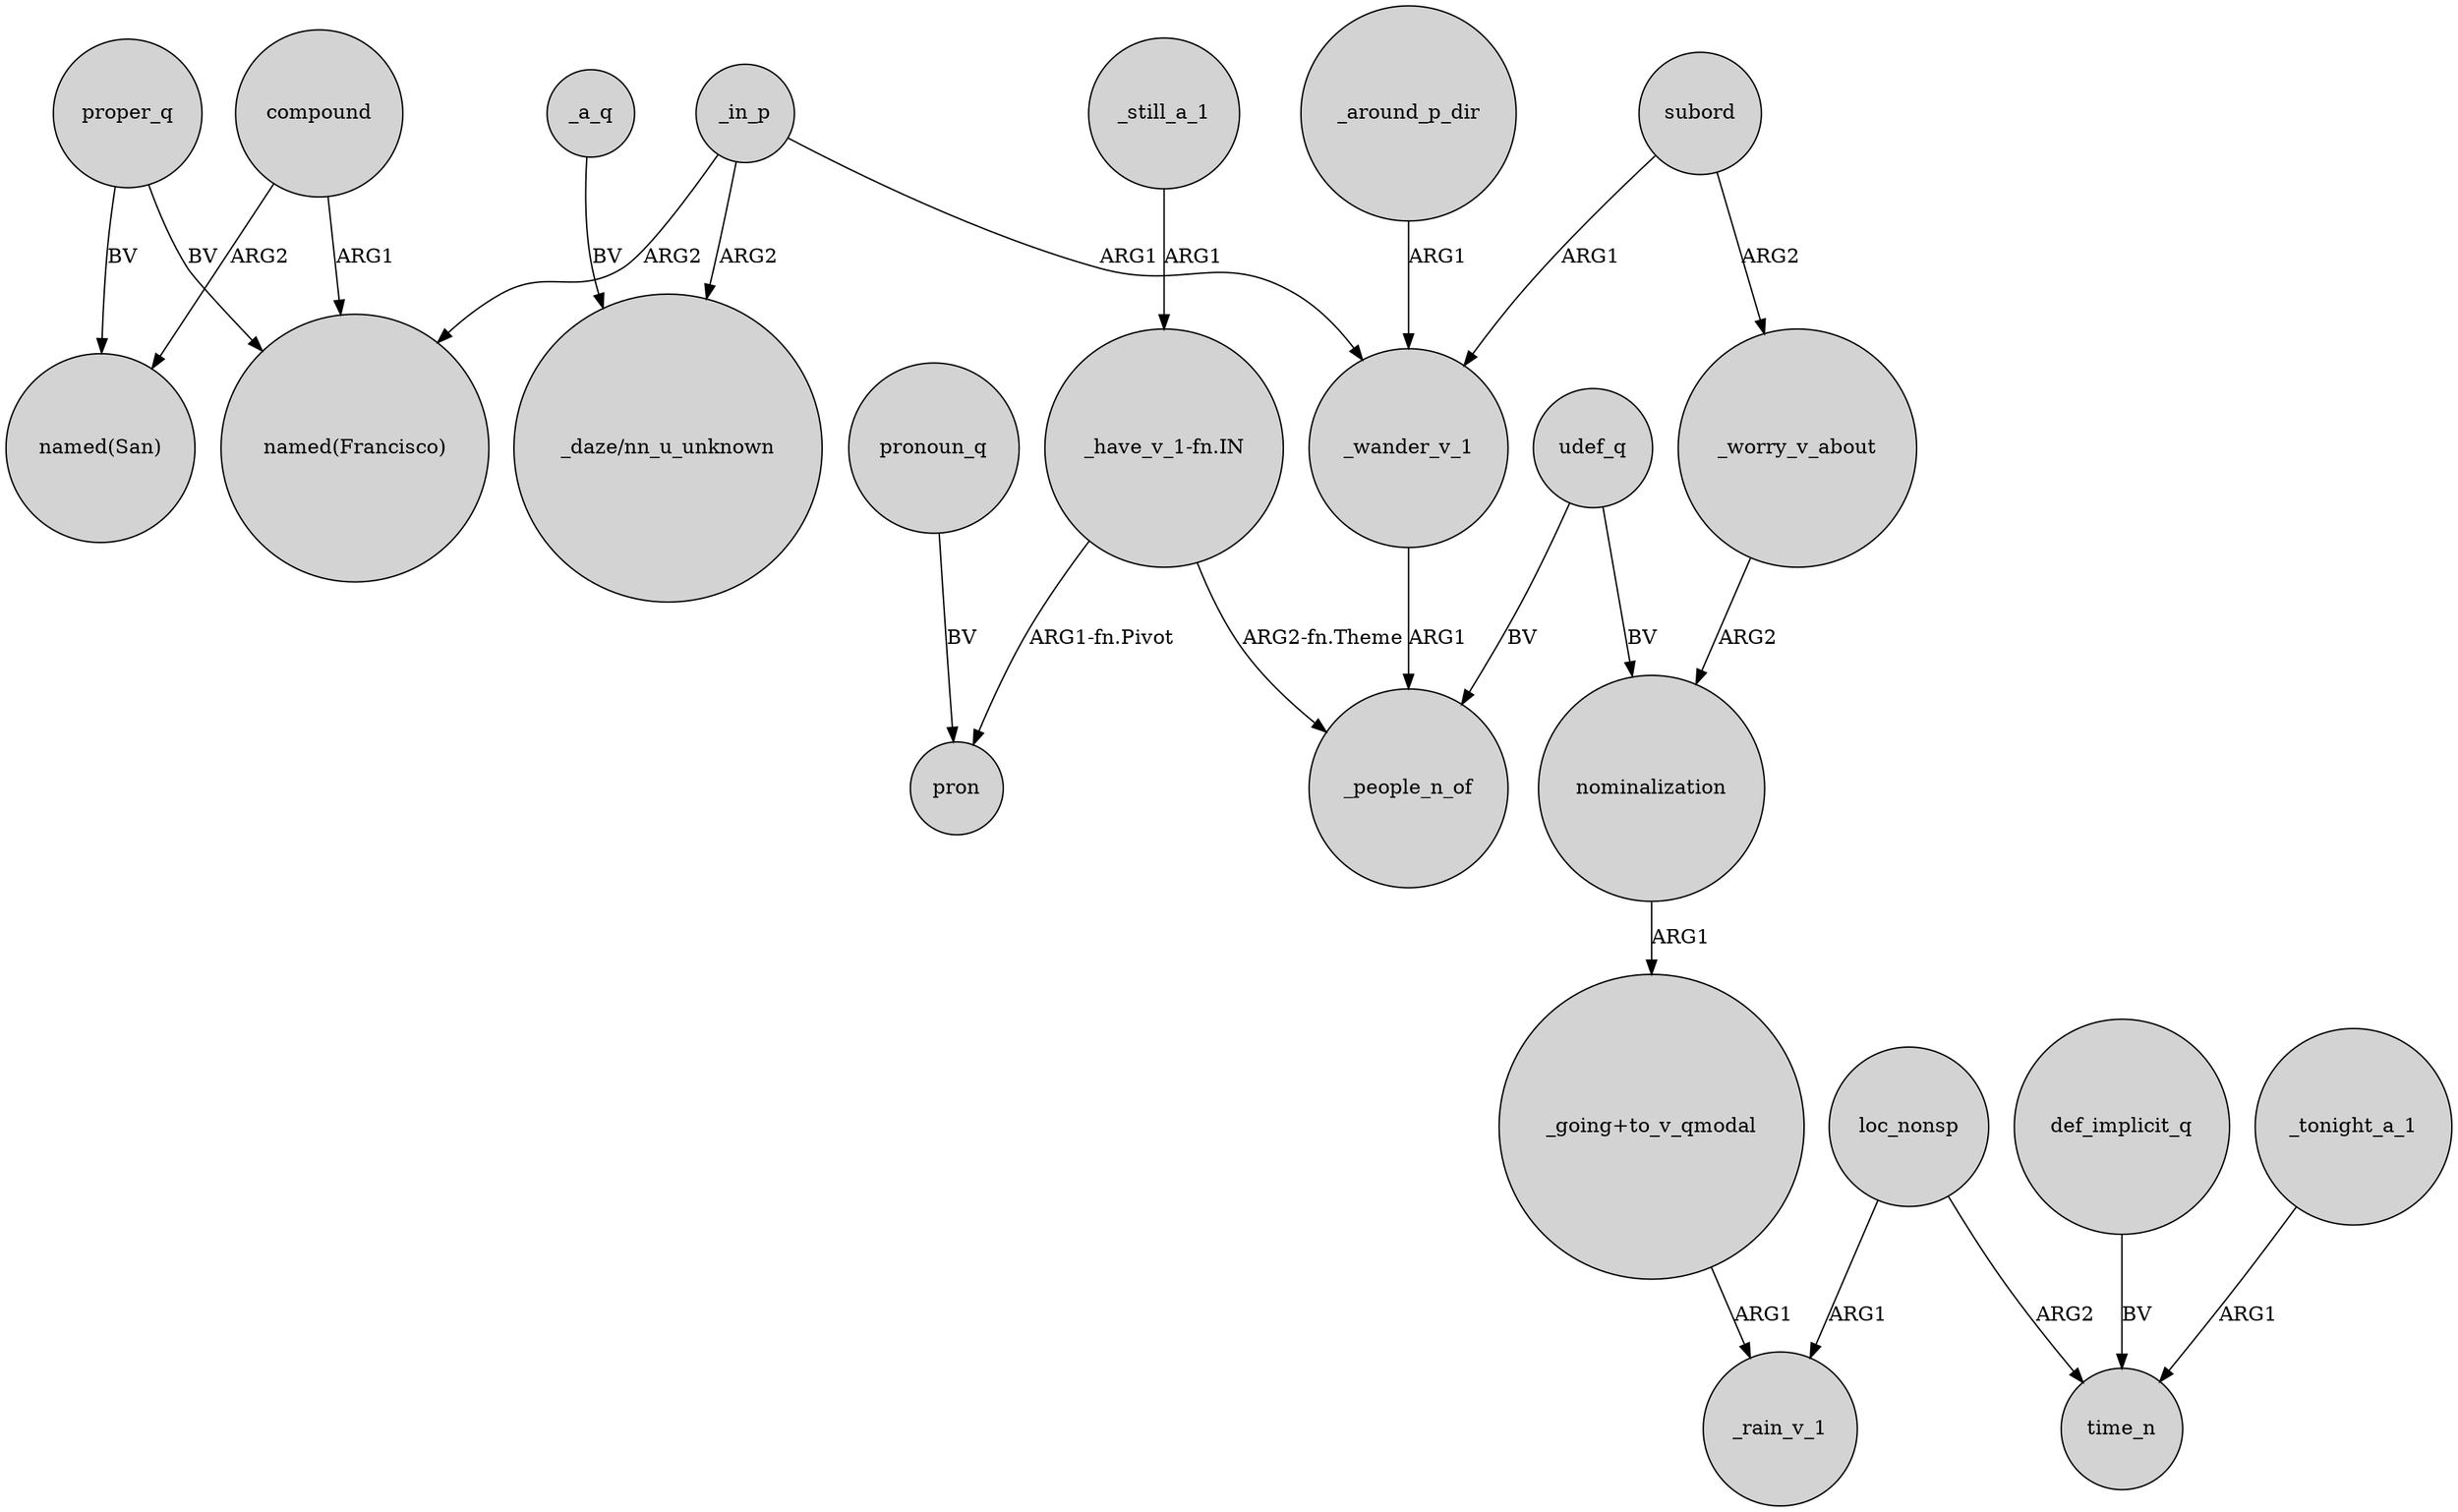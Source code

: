digraph {
	node [shape=circle style=filled]
	proper_q -> "named(Francisco)" [label=BV]
	compound -> "named(San)" [label=ARG2]
	"_going+to_v_qmodal" -> _rain_v_1 [label=ARG1]
	_worry_v_about -> nominalization [label=ARG2]
	"_have_v_1-fn.IN" -> pron [label="ARG1-fn.Pivot"]
	_still_a_1 -> "_have_v_1-fn.IN" [label=ARG1]
	loc_nonsp -> time_n [label=ARG2]
	_tonight_a_1 -> time_n [label=ARG1]
	_a_q -> "_daze/nn_u_unknown" [label=BV]
	pronoun_q -> pron [label=BV]
	udef_q -> _people_n_of [label=BV]
	"_have_v_1-fn.IN" -> _people_n_of [label="ARG2-fn.Theme"]
	subord -> _worry_v_about [label=ARG2]
	_in_p -> "named(Francisco)" [label=ARG2]
	compound -> "named(Francisco)" [label=ARG1]
	_in_p -> _wander_v_1 [label=ARG1]
	udef_q -> nominalization [label=BV]
	_in_p -> "_daze/nn_u_unknown" [label=ARG2]
	_wander_v_1 -> _people_n_of [label=ARG1]
	loc_nonsp -> _rain_v_1 [label=ARG1]
	proper_q -> "named(San)" [label=BV]
	subord -> _wander_v_1 [label=ARG1]
	_around_p_dir -> _wander_v_1 [label=ARG1]
	nominalization -> "_going+to_v_qmodal" [label=ARG1]
	def_implicit_q -> time_n [label=BV]
}
